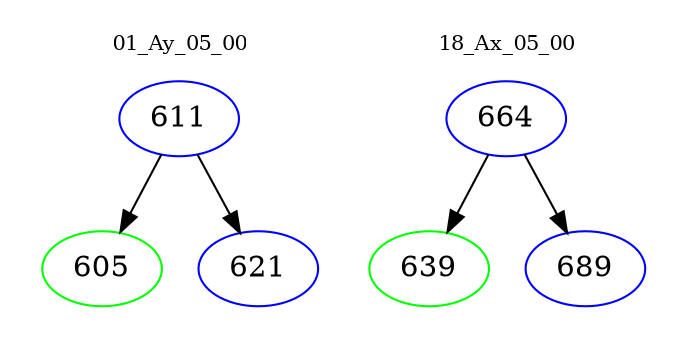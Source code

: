 digraph{
subgraph cluster_0 {
color = white
label = "01_Ay_05_00";
fontsize=10;
T0_611 [label="611", color="blue"]
T0_611 -> T0_605 [color="black"]
T0_605 [label="605", color="green"]
T0_611 -> T0_621 [color="black"]
T0_621 [label="621", color="blue"]
}
subgraph cluster_1 {
color = white
label = "18_Ax_05_00";
fontsize=10;
T1_664 [label="664", color="blue"]
T1_664 -> T1_639 [color="black"]
T1_639 [label="639", color="green"]
T1_664 -> T1_689 [color="black"]
T1_689 [label="689", color="blue"]
}
}

